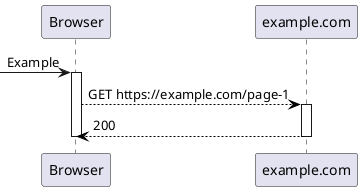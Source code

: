 @startuml

participant Browser

->Browser : Example
activate Browser
Browser-[#black]->"example.com" ++ : GET https://example.com/page-1
return 200
deactivate Browser

@enduml
